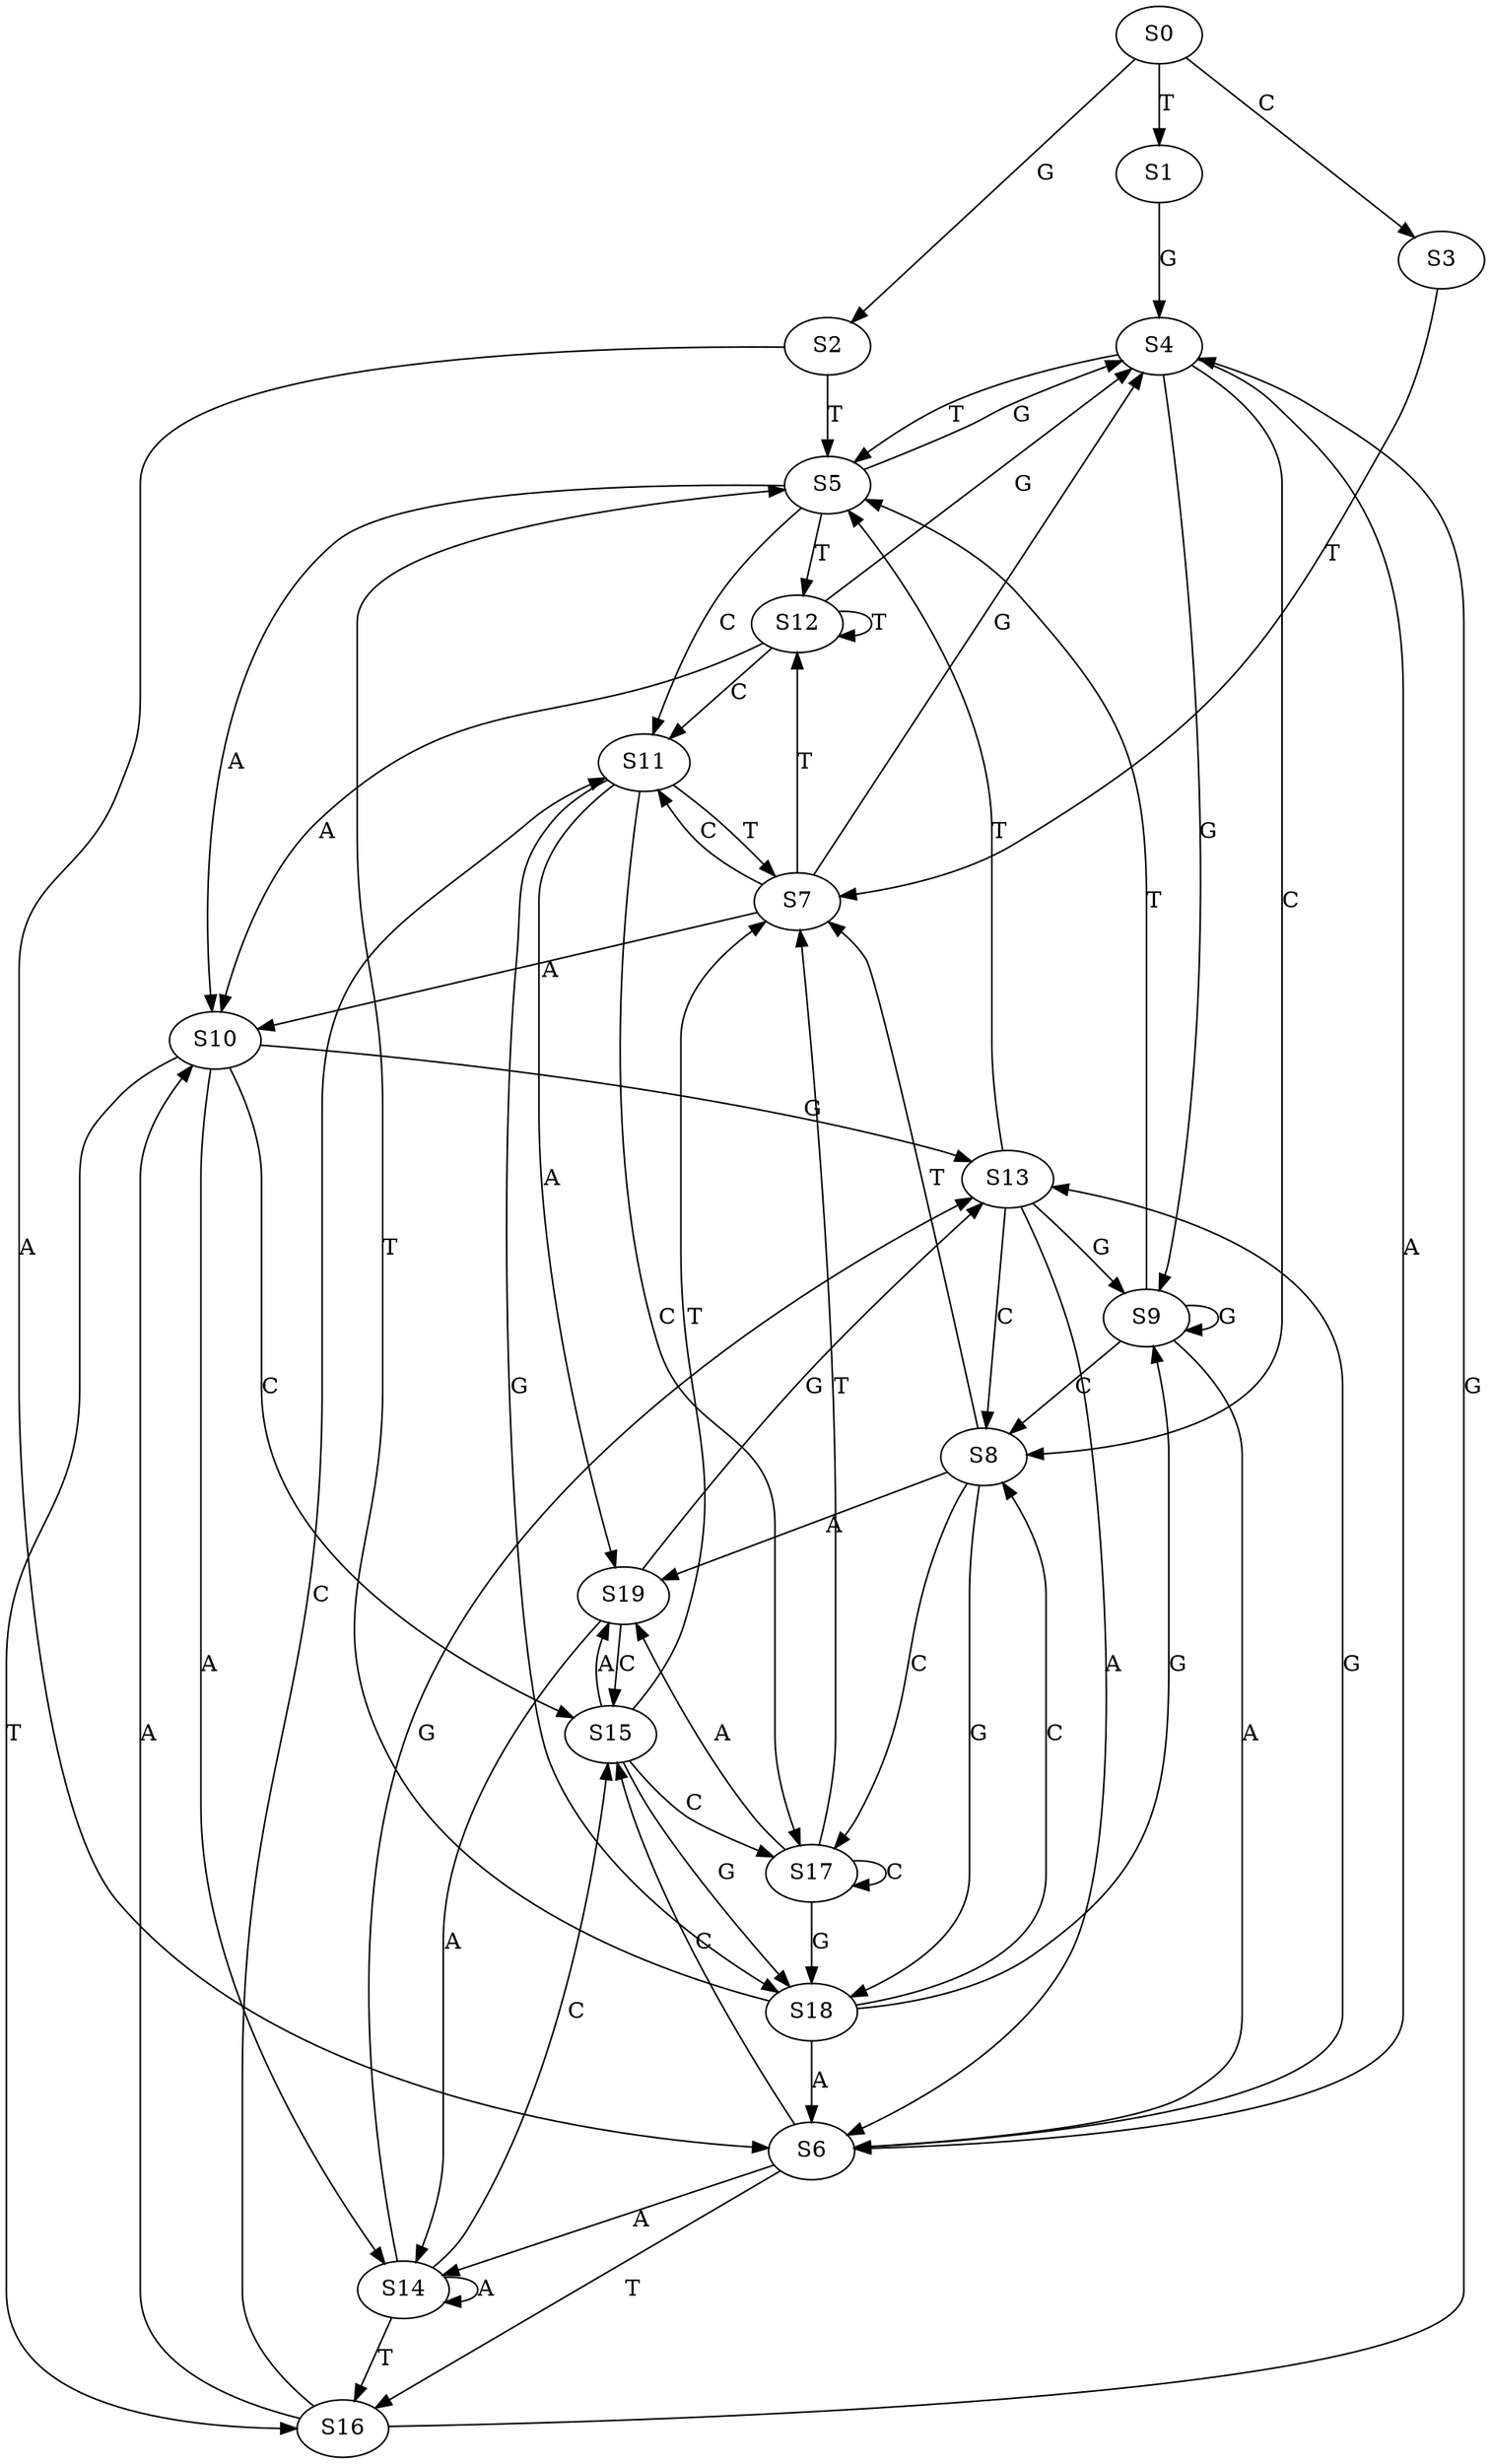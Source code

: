 strict digraph  {
	S0 -> S1 [ label = T ];
	S0 -> S2 [ label = G ];
	S0 -> S3 [ label = C ];
	S1 -> S4 [ label = G ];
	S2 -> S5 [ label = T ];
	S2 -> S6 [ label = A ];
	S3 -> S7 [ label = T ];
	S4 -> S6 [ label = A ];
	S4 -> S5 [ label = T ];
	S4 -> S8 [ label = C ];
	S4 -> S9 [ label = G ];
	S5 -> S10 [ label = A ];
	S5 -> S11 [ label = C ];
	S5 -> S4 [ label = G ];
	S5 -> S12 [ label = T ];
	S6 -> S13 [ label = G ];
	S6 -> S14 [ label = A ];
	S6 -> S15 [ label = C ];
	S6 -> S16 [ label = T ];
	S7 -> S4 [ label = G ];
	S7 -> S11 [ label = C ];
	S7 -> S10 [ label = A ];
	S7 -> S12 [ label = T ];
	S8 -> S17 [ label = C ];
	S8 -> S7 [ label = T ];
	S8 -> S18 [ label = G ];
	S8 -> S19 [ label = A ];
	S9 -> S6 [ label = A ];
	S9 -> S5 [ label = T ];
	S9 -> S9 [ label = G ];
	S9 -> S8 [ label = C ];
	S10 -> S13 [ label = G ];
	S10 -> S16 [ label = T ];
	S10 -> S14 [ label = A ];
	S10 -> S15 [ label = C ];
	S11 -> S7 [ label = T ];
	S11 -> S18 [ label = G ];
	S11 -> S17 [ label = C ];
	S11 -> S19 [ label = A ];
	S12 -> S10 [ label = A ];
	S12 -> S11 [ label = C ];
	S12 -> S4 [ label = G ];
	S12 -> S12 [ label = T ];
	S13 -> S5 [ label = T ];
	S13 -> S9 [ label = G ];
	S13 -> S6 [ label = A ];
	S13 -> S8 [ label = C ];
	S14 -> S16 [ label = T ];
	S14 -> S15 [ label = C ];
	S14 -> S13 [ label = G ];
	S14 -> S14 [ label = A ];
	S15 -> S19 [ label = A ];
	S15 -> S7 [ label = T ];
	S15 -> S17 [ label = C ];
	S15 -> S18 [ label = G ];
	S16 -> S10 [ label = A ];
	S16 -> S11 [ label = C ];
	S16 -> S4 [ label = G ];
	S17 -> S18 [ label = G ];
	S17 -> S17 [ label = C ];
	S17 -> S19 [ label = A ];
	S17 -> S7 [ label = T ];
	S18 -> S9 [ label = G ];
	S18 -> S5 [ label = T ];
	S18 -> S6 [ label = A ];
	S18 -> S8 [ label = C ];
	S19 -> S13 [ label = G ];
	S19 -> S15 [ label = C ];
	S19 -> S14 [ label = A ];
}

